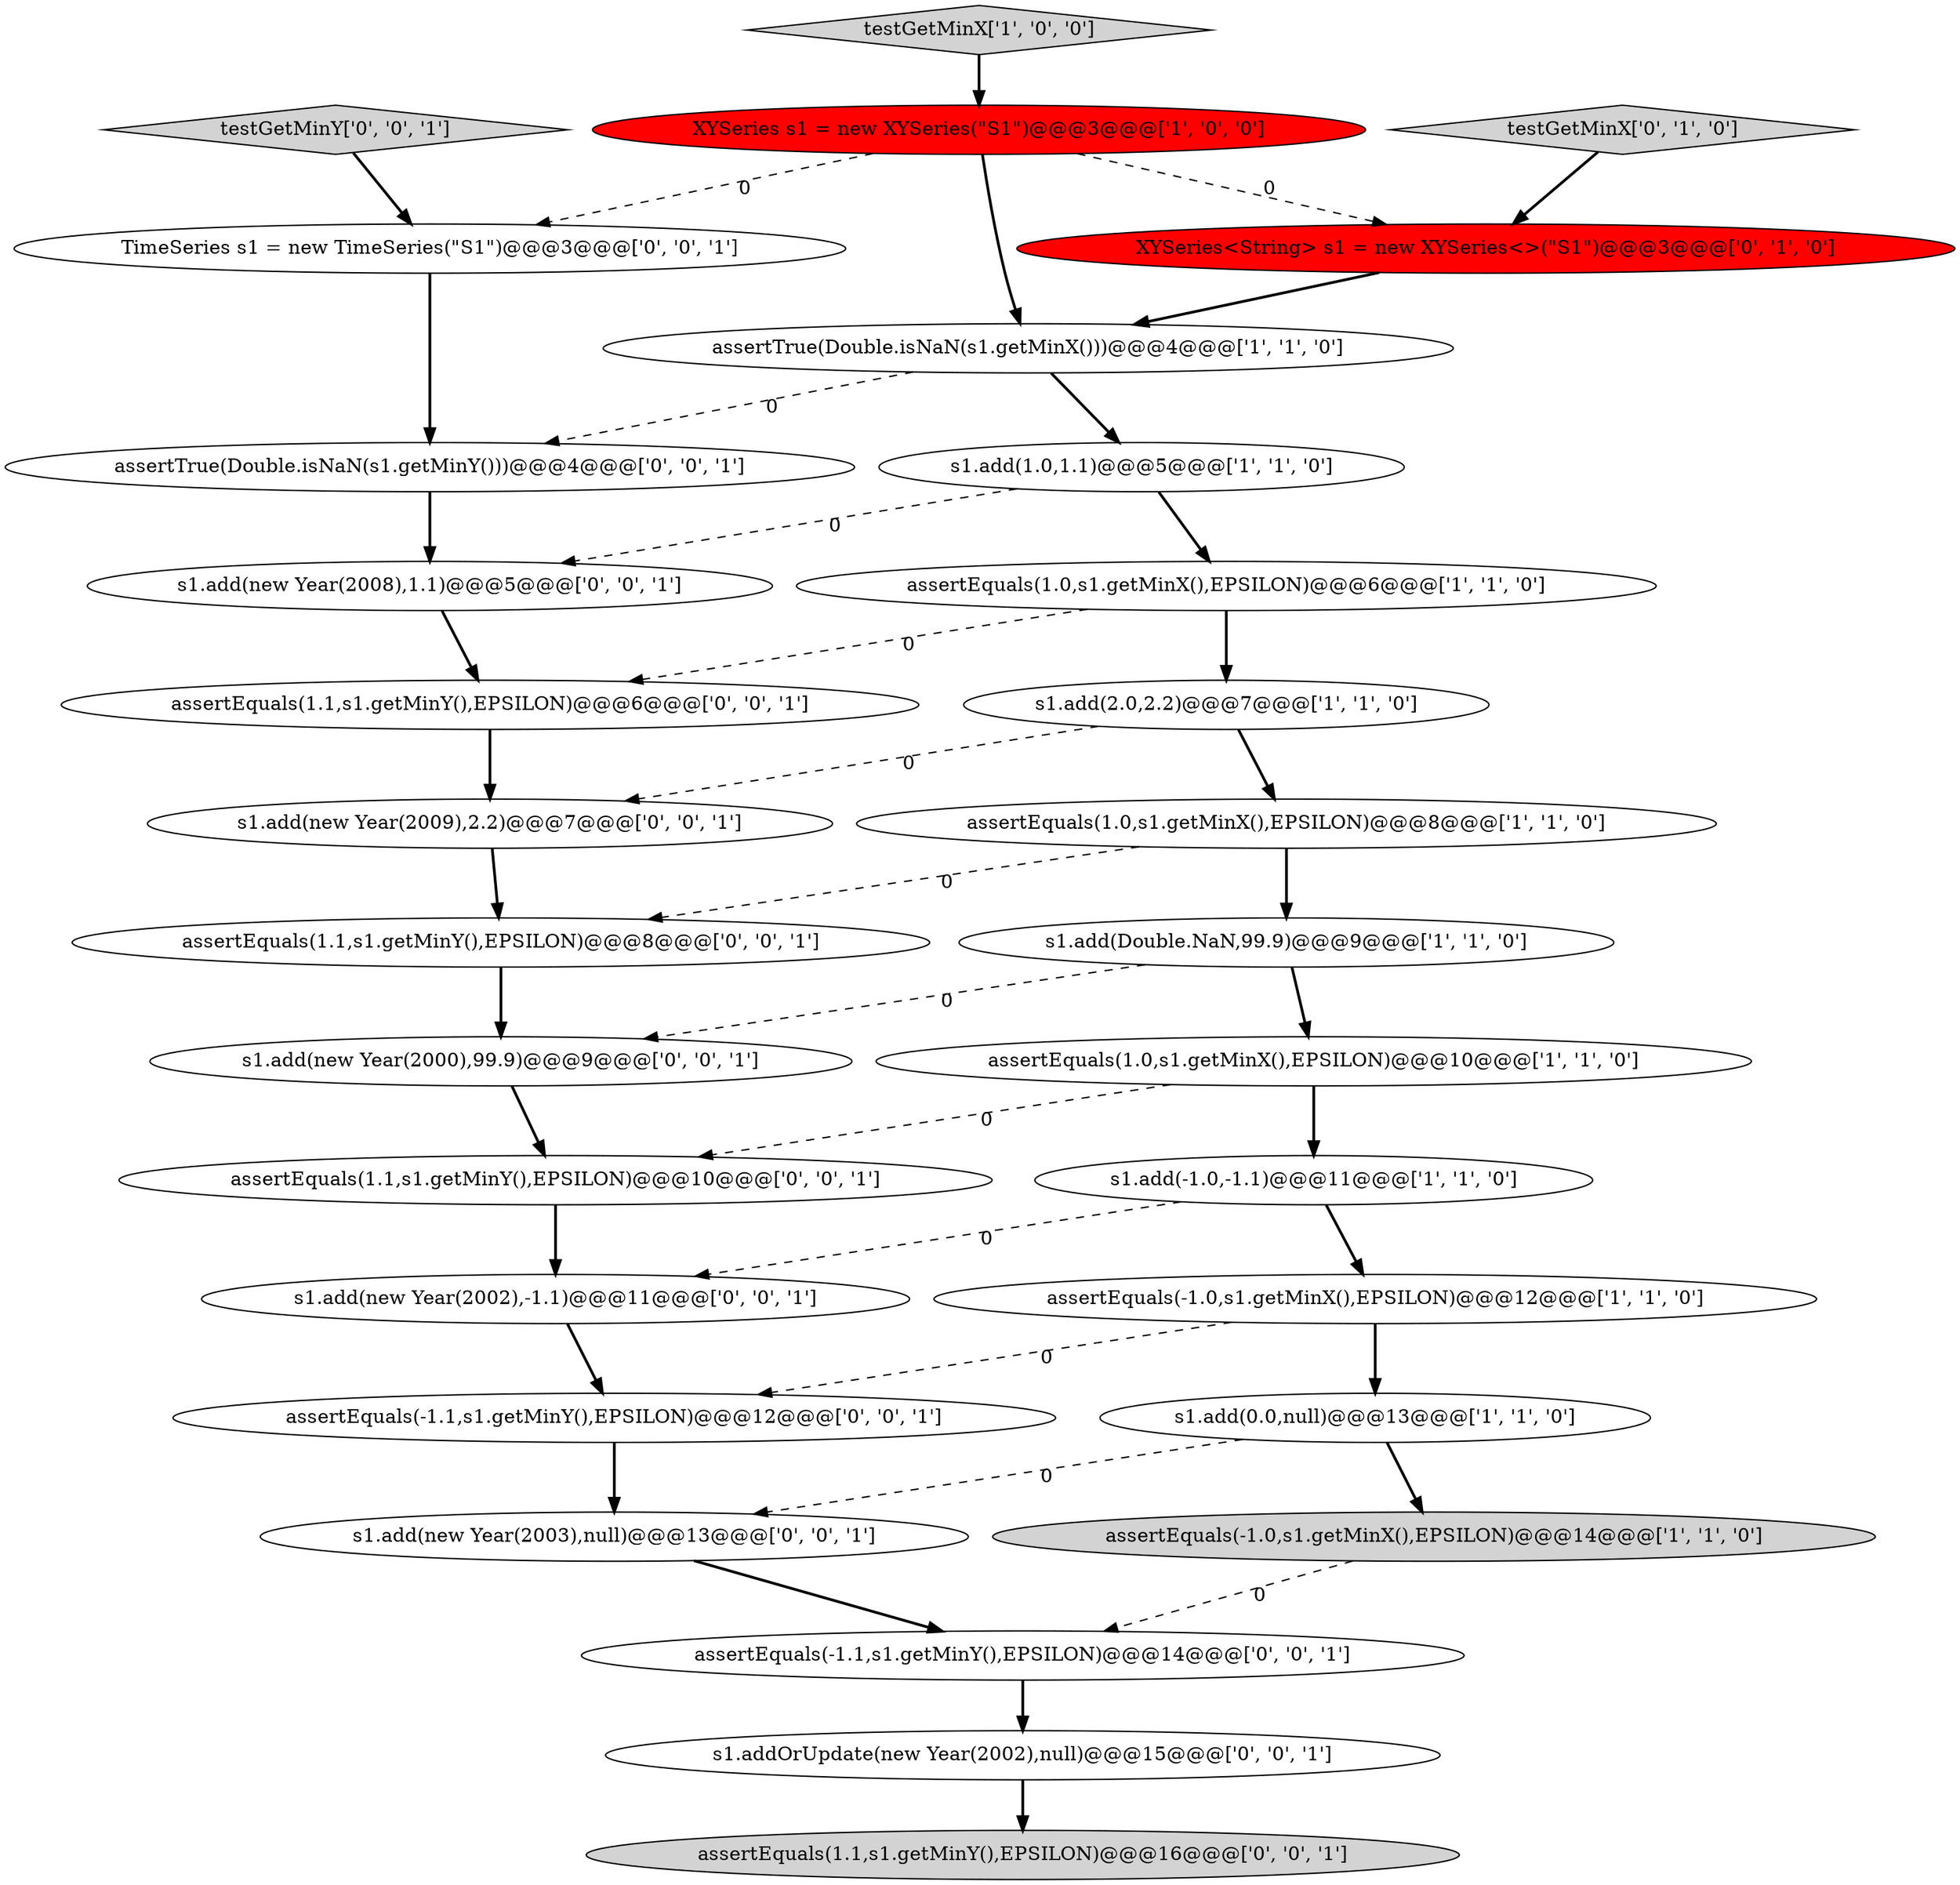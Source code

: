 digraph {
16 [style = filled, label = "s1.addOrUpdate(new Year(2002),null)@@@15@@@['0', '0', '1']", fillcolor = white, shape = ellipse image = "AAA0AAABBB3BBB"];
6 [style = filled, label = "assertEquals(1.0,s1.getMinX(),EPSILON)@@@8@@@['1', '1', '0']", fillcolor = white, shape = ellipse image = "AAA0AAABBB1BBB"];
22 [style = filled, label = "s1.add(new Year(2009),2.2)@@@7@@@['0', '0', '1']", fillcolor = white, shape = ellipse image = "AAA0AAABBB3BBB"];
11 [style = filled, label = "s1.add(0.0,null)@@@13@@@['1', '1', '0']", fillcolor = white, shape = ellipse image = "AAA0AAABBB1BBB"];
18 [style = filled, label = "s1.add(new Year(2003),null)@@@13@@@['0', '0', '1']", fillcolor = white, shape = ellipse image = "AAA0AAABBB3BBB"];
4 [style = filled, label = "assertEquals(-1.0,s1.getMinX(),EPSILON)@@@12@@@['1', '1', '0']", fillcolor = white, shape = ellipse image = "AAA0AAABBB1BBB"];
17 [style = filled, label = "testGetMinY['0', '0', '1']", fillcolor = lightgray, shape = diamond image = "AAA0AAABBB3BBB"];
28 [style = filled, label = "assertEquals(1.1,s1.getMinY(),EPSILON)@@@6@@@['0', '0', '1']", fillcolor = white, shape = ellipse image = "AAA0AAABBB3BBB"];
25 [style = filled, label = "assertEquals(1.1,s1.getMinY(),EPSILON)@@@10@@@['0', '0', '1']", fillcolor = white, shape = ellipse image = "AAA0AAABBB3BBB"];
0 [style = filled, label = "testGetMinX['1', '0', '0']", fillcolor = lightgray, shape = diamond image = "AAA0AAABBB1BBB"];
7 [style = filled, label = "s1.add(-1.0,-1.1)@@@11@@@['1', '1', '0']", fillcolor = white, shape = ellipse image = "AAA0AAABBB1BBB"];
29 [style = filled, label = "assertEquals(-1.1,s1.getMinY(),EPSILON)@@@12@@@['0', '0', '1']", fillcolor = white, shape = ellipse image = "AAA0AAABBB3BBB"];
26 [style = filled, label = "s1.add(new Year(2008),1.1)@@@5@@@['0', '0', '1']", fillcolor = white, shape = ellipse image = "AAA0AAABBB3BBB"];
13 [style = filled, label = "XYSeries<String> s1 = new XYSeries<>(\"S1\")@@@3@@@['0', '1', '0']", fillcolor = red, shape = ellipse image = "AAA1AAABBB2BBB"];
19 [style = filled, label = "assertEquals(1.1,s1.getMinY(),EPSILON)@@@8@@@['0', '0', '1']", fillcolor = white, shape = ellipse image = "AAA0AAABBB3BBB"];
3 [style = filled, label = "s1.add(2.0,2.2)@@@7@@@['1', '1', '0']", fillcolor = white, shape = ellipse image = "AAA0AAABBB1BBB"];
5 [style = filled, label = "XYSeries s1 = new XYSeries(\"S1\")@@@3@@@['1', '0', '0']", fillcolor = red, shape = ellipse image = "AAA1AAABBB1BBB"];
23 [style = filled, label = "assertEquals(-1.1,s1.getMinY(),EPSILON)@@@14@@@['0', '0', '1']", fillcolor = white, shape = ellipse image = "AAA0AAABBB3BBB"];
9 [style = filled, label = "assertEquals(1.0,s1.getMinX(),EPSILON)@@@10@@@['1', '1', '0']", fillcolor = white, shape = ellipse image = "AAA0AAABBB1BBB"];
10 [style = filled, label = "s1.add(Double.NaN,99.9)@@@9@@@['1', '1', '0']", fillcolor = white, shape = ellipse image = "AAA0AAABBB1BBB"];
15 [style = filled, label = "s1.add(new Year(2000),99.9)@@@9@@@['0', '0', '1']", fillcolor = white, shape = ellipse image = "AAA0AAABBB3BBB"];
2 [style = filled, label = "assertTrue(Double.isNaN(s1.getMinX()))@@@4@@@['1', '1', '0']", fillcolor = white, shape = ellipse image = "AAA0AAABBB1BBB"];
1 [style = filled, label = "assertEquals(1.0,s1.getMinX(),EPSILON)@@@6@@@['1', '1', '0']", fillcolor = white, shape = ellipse image = "AAA0AAABBB1BBB"];
14 [style = filled, label = "testGetMinX['0', '1', '0']", fillcolor = lightgray, shape = diamond image = "AAA0AAABBB2BBB"];
21 [style = filled, label = "assertEquals(1.1,s1.getMinY(),EPSILON)@@@16@@@['0', '0', '1']", fillcolor = lightgray, shape = ellipse image = "AAA0AAABBB3BBB"];
27 [style = filled, label = "assertTrue(Double.isNaN(s1.getMinY()))@@@4@@@['0', '0', '1']", fillcolor = white, shape = ellipse image = "AAA0AAABBB3BBB"];
24 [style = filled, label = "TimeSeries s1 = new TimeSeries(\"S1\")@@@3@@@['0', '0', '1']", fillcolor = white, shape = ellipse image = "AAA0AAABBB3BBB"];
20 [style = filled, label = "s1.add(new Year(2002),-1.1)@@@11@@@['0', '0', '1']", fillcolor = white, shape = ellipse image = "AAA0AAABBB3BBB"];
12 [style = filled, label = "assertEquals(-1.0,s1.getMinX(),EPSILON)@@@14@@@['1', '1', '0']", fillcolor = lightgray, shape = ellipse image = "AAA0AAABBB1BBB"];
8 [style = filled, label = "s1.add(1.0,1.1)@@@5@@@['1', '1', '0']", fillcolor = white, shape = ellipse image = "AAA0AAABBB1BBB"];
5->13 [style = dashed, label="0"];
10->15 [style = dashed, label="0"];
23->16 [style = bold, label=""];
12->23 [style = dashed, label="0"];
18->23 [style = bold, label=""];
22->19 [style = bold, label=""];
20->29 [style = bold, label=""];
15->25 [style = bold, label=""];
5->24 [style = dashed, label="0"];
1->3 [style = bold, label=""];
2->27 [style = dashed, label="0"];
7->20 [style = dashed, label="0"];
3->6 [style = bold, label=""];
11->12 [style = bold, label=""];
3->22 [style = dashed, label="0"];
7->4 [style = bold, label=""];
1->28 [style = dashed, label="0"];
9->7 [style = bold, label=""];
29->18 [style = bold, label=""];
8->1 [style = bold, label=""];
5->2 [style = bold, label=""];
25->20 [style = bold, label=""];
17->24 [style = bold, label=""];
11->18 [style = dashed, label="0"];
16->21 [style = bold, label=""];
6->10 [style = bold, label=""];
6->19 [style = dashed, label="0"];
9->25 [style = dashed, label="0"];
10->9 [style = bold, label=""];
26->28 [style = bold, label=""];
14->13 [style = bold, label=""];
4->29 [style = dashed, label="0"];
19->15 [style = bold, label=""];
4->11 [style = bold, label=""];
8->26 [style = dashed, label="0"];
24->27 [style = bold, label=""];
28->22 [style = bold, label=""];
2->8 [style = bold, label=""];
0->5 [style = bold, label=""];
13->2 [style = bold, label=""];
27->26 [style = bold, label=""];
}
